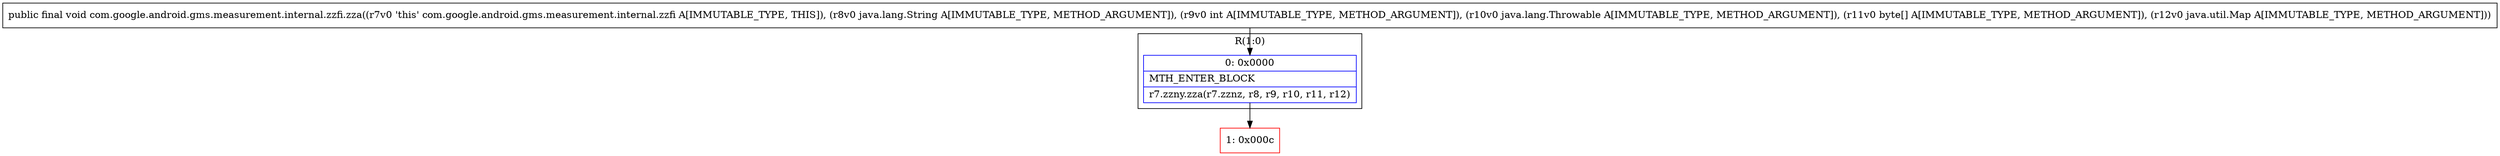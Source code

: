 digraph "CFG forcom.google.android.gms.measurement.internal.zzfi.zza(Ljava\/lang\/String;ILjava\/lang\/Throwable;[BLjava\/util\/Map;)V" {
subgraph cluster_Region_170913927 {
label = "R(1:0)";
node [shape=record,color=blue];
Node_0 [shape=record,label="{0\:\ 0x0000|MTH_ENTER_BLOCK\l|r7.zzny.zza(r7.zznz, r8, r9, r10, r11, r12)\l}"];
}
Node_1 [shape=record,color=red,label="{1\:\ 0x000c}"];
MethodNode[shape=record,label="{public final void com.google.android.gms.measurement.internal.zzfi.zza((r7v0 'this' com.google.android.gms.measurement.internal.zzfi A[IMMUTABLE_TYPE, THIS]), (r8v0 java.lang.String A[IMMUTABLE_TYPE, METHOD_ARGUMENT]), (r9v0 int A[IMMUTABLE_TYPE, METHOD_ARGUMENT]), (r10v0 java.lang.Throwable A[IMMUTABLE_TYPE, METHOD_ARGUMENT]), (r11v0 byte[] A[IMMUTABLE_TYPE, METHOD_ARGUMENT]), (r12v0 java.util.Map A[IMMUTABLE_TYPE, METHOD_ARGUMENT])) }"];
MethodNode -> Node_0;
Node_0 -> Node_1;
}

